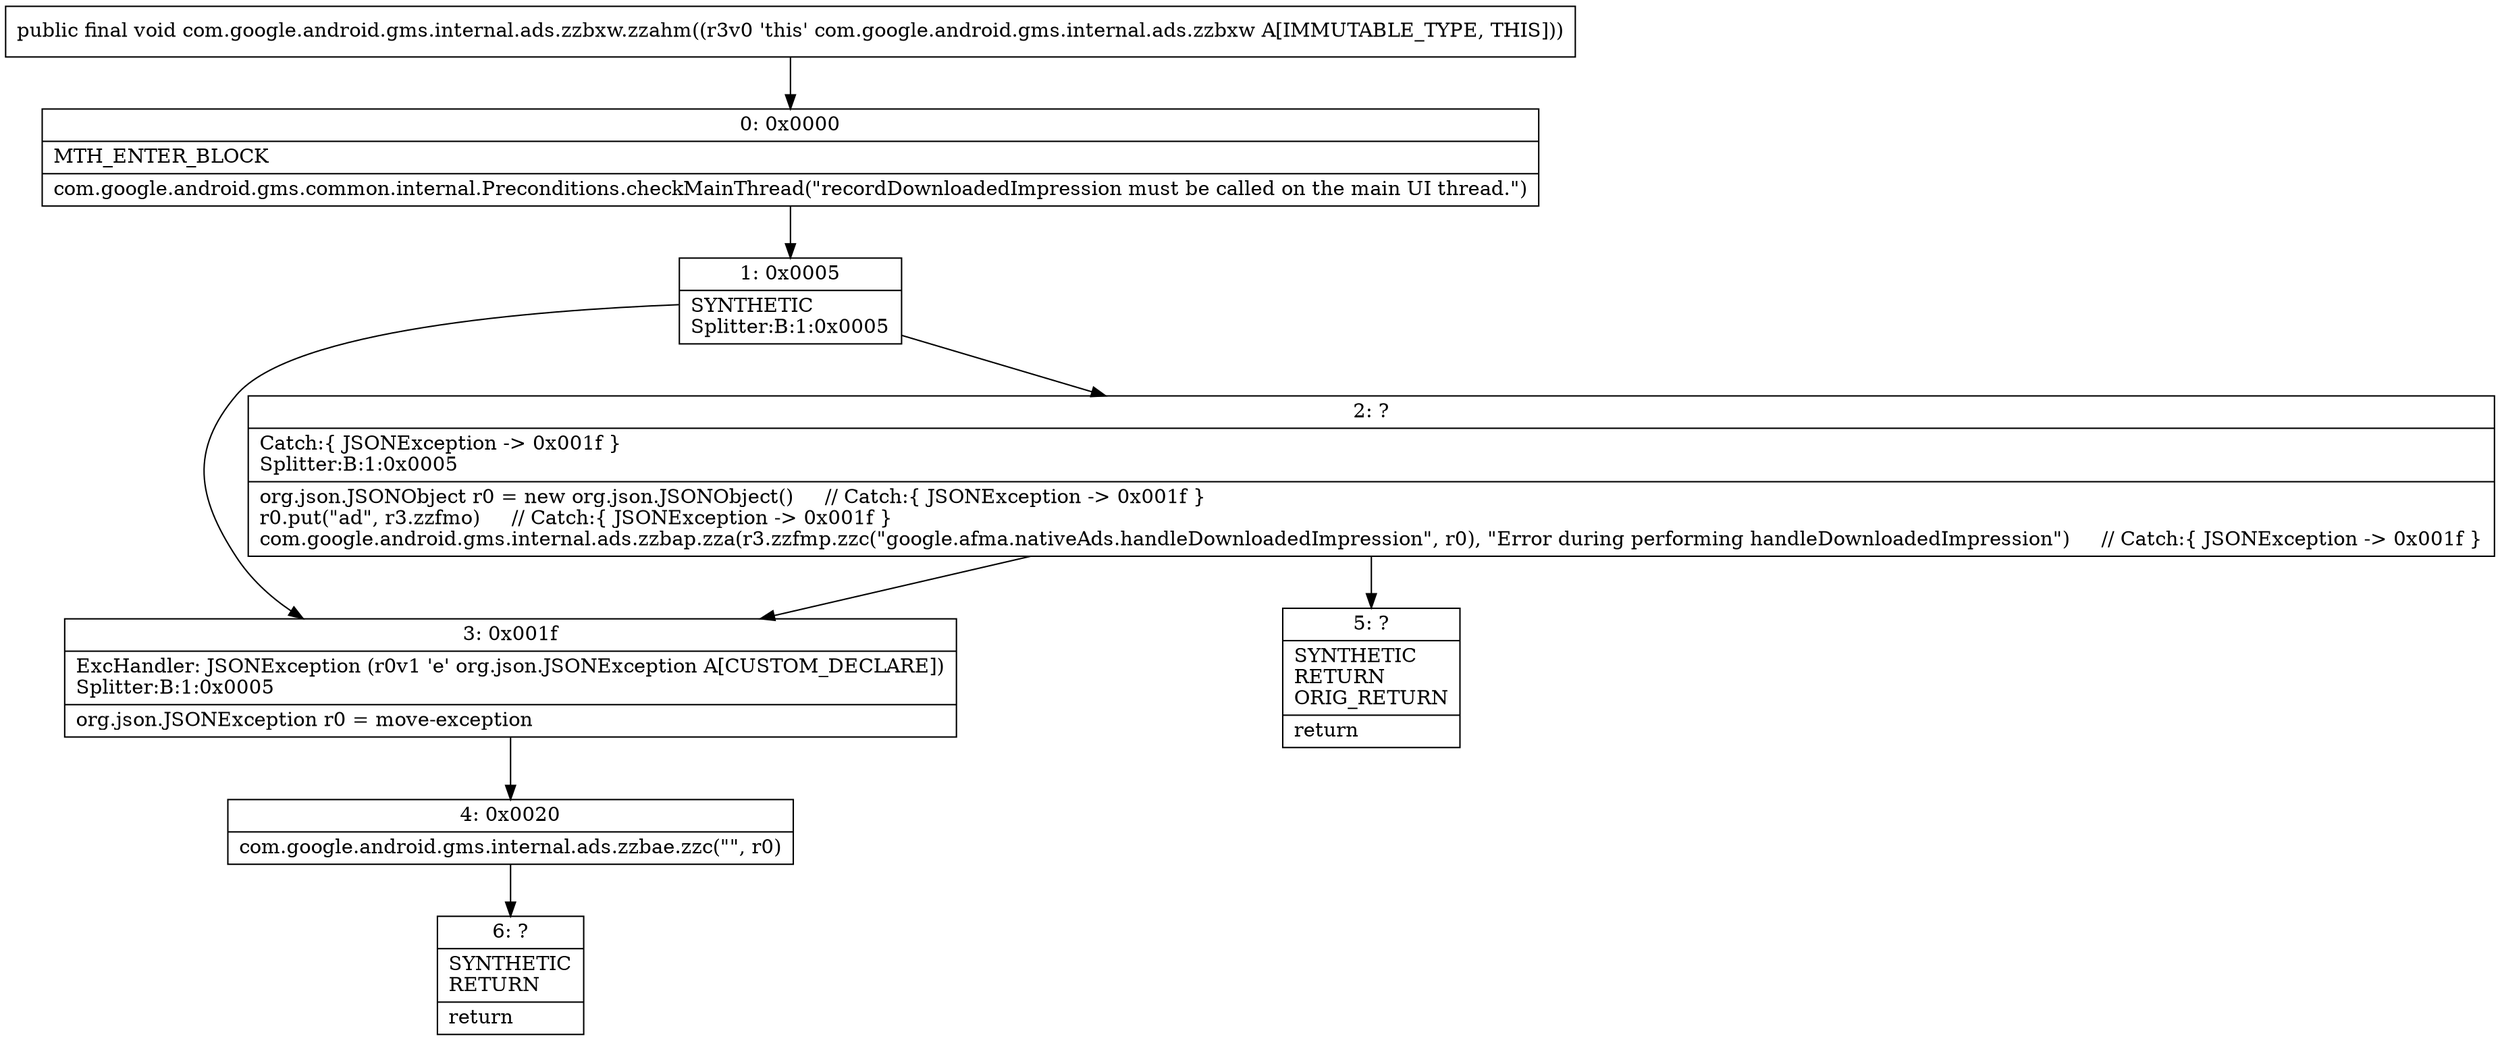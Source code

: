 digraph "CFG forcom.google.android.gms.internal.ads.zzbxw.zzahm()V" {
Node_0 [shape=record,label="{0\:\ 0x0000|MTH_ENTER_BLOCK\l|com.google.android.gms.common.internal.Preconditions.checkMainThread(\"recordDownloadedImpression must be called on the main UI thread.\")\l}"];
Node_1 [shape=record,label="{1\:\ 0x0005|SYNTHETIC\lSplitter:B:1:0x0005\l}"];
Node_2 [shape=record,label="{2\:\ ?|Catch:\{ JSONException \-\> 0x001f \}\lSplitter:B:1:0x0005\l|org.json.JSONObject r0 = new org.json.JSONObject()     \/\/ Catch:\{ JSONException \-\> 0x001f \}\lr0.put(\"ad\", r3.zzfmo)     \/\/ Catch:\{ JSONException \-\> 0x001f \}\lcom.google.android.gms.internal.ads.zzbap.zza(r3.zzfmp.zzc(\"google.afma.nativeAds.handleDownloadedImpression\", r0), \"Error during performing handleDownloadedImpression\")     \/\/ Catch:\{ JSONException \-\> 0x001f \}\l}"];
Node_3 [shape=record,label="{3\:\ 0x001f|ExcHandler: JSONException (r0v1 'e' org.json.JSONException A[CUSTOM_DECLARE])\lSplitter:B:1:0x0005\l|org.json.JSONException r0 = move\-exception\l}"];
Node_4 [shape=record,label="{4\:\ 0x0020|com.google.android.gms.internal.ads.zzbae.zzc(\"\", r0)\l}"];
Node_5 [shape=record,label="{5\:\ ?|SYNTHETIC\lRETURN\lORIG_RETURN\l|return\l}"];
Node_6 [shape=record,label="{6\:\ ?|SYNTHETIC\lRETURN\l|return\l}"];
MethodNode[shape=record,label="{public final void com.google.android.gms.internal.ads.zzbxw.zzahm((r3v0 'this' com.google.android.gms.internal.ads.zzbxw A[IMMUTABLE_TYPE, THIS])) }"];
MethodNode -> Node_0;
Node_0 -> Node_1;
Node_1 -> Node_2;
Node_1 -> Node_3;
Node_2 -> Node_3;
Node_2 -> Node_5;
Node_3 -> Node_4;
Node_4 -> Node_6;
}


